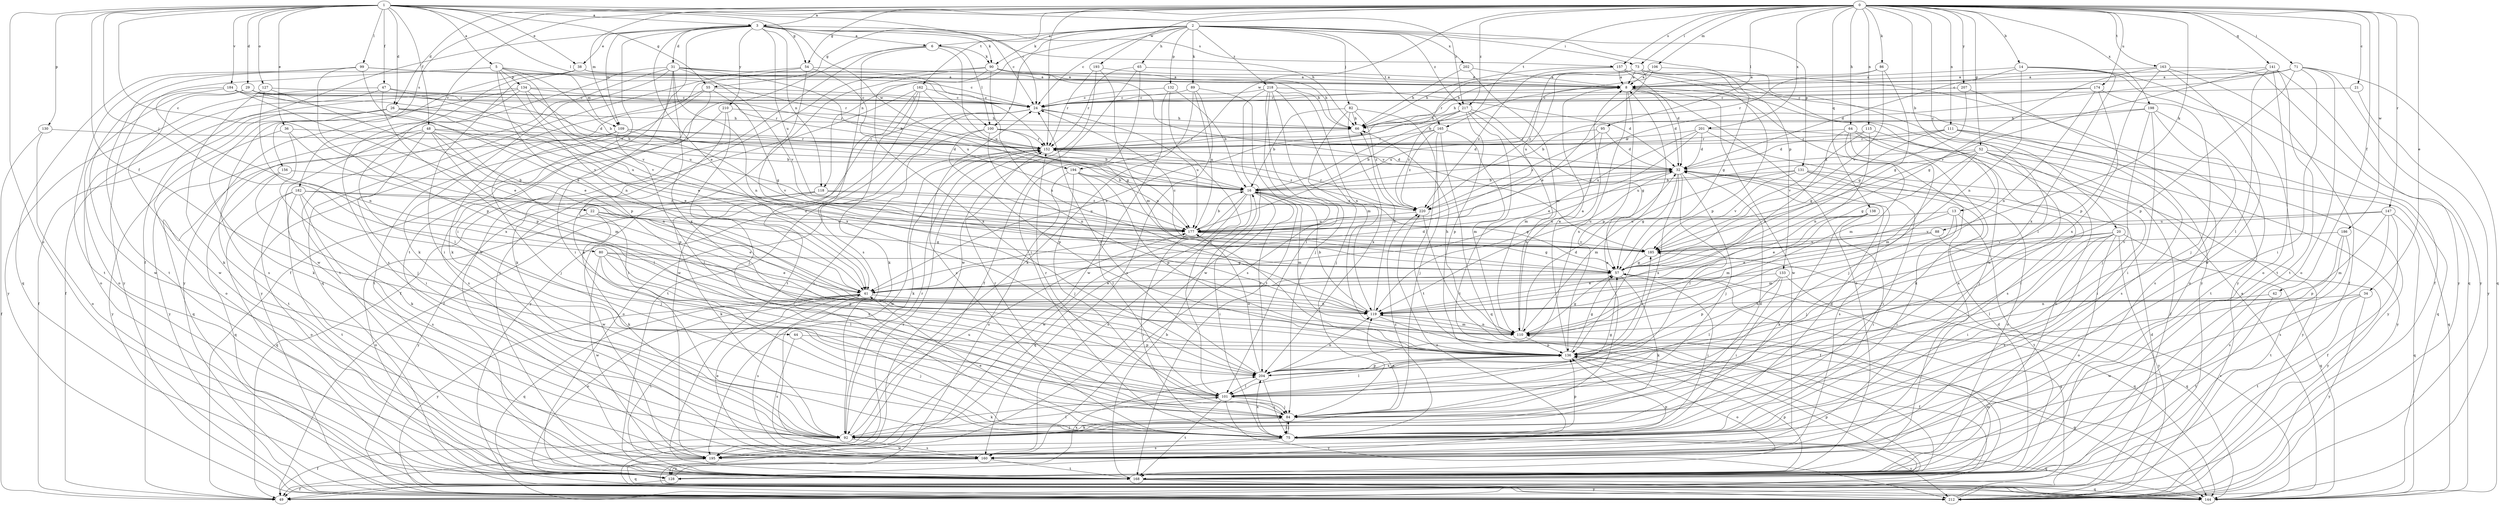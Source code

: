 strict digraph  {
0;
1;
2;
3;
5;
6;
8;
13;
14;
16;
20;
21;
22;
24;
26;
29;
31;
32;
34;
36;
38;
41;
42;
44;
47;
48;
49;
52;
54;
55;
57;
64;
65;
66;
71;
73;
75;
80;
82;
84;
86;
88;
89;
90;
92;
95;
99;
100;
101;
106;
109;
110;
111;
115;
118;
119;
127;
128;
130;
131;
132;
133;
134;
136;
138;
141;
144;
147;
152;
156;
157;
160;
162;
163;
165;
168;
174;
177;
182;
184;
185;
186;
193;
194;
195;
198;
201;
202;
204;
207;
210;
212;
217;
218;
220;
0 -> 3  [label=a];
0 -> 13  [label=b];
0 -> 14  [label=b];
0 -> 20  [label=c];
0 -> 21  [label=c];
0 -> 26  [label=d];
0 -> 34  [label=e];
0 -> 42  [label=f];
0 -> 52  [label=g];
0 -> 54  [label=g];
0 -> 64  [label=h];
0 -> 71  [label=i];
0 -> 73  [label=i];
0 -> 86  [label=k];
0 -> 88  [label=k];
0 -> 95  [label=l];
0 -> 106  [label=m];
0 -> 109  [label=m];
0 -> 111  [label=n];
0 -> 115  [label=n];
0 -> 138  [label=q];
0 -> 141  [label=q];
0 -> 147  [label=r];
0 -> 152  [label=r];
0 -> 156  [label=s];
0 -> 157  [label=s];
0 -> 162  [label=t];
0 -> 163  [label=t];
0 -> 165  [label=t];
0 -> 174  [label=u];
0 -> 182  [label=v];
0 -> 186  [label=w];
0 -> 193  [label=w];
0 -> 194  [label=w];
0 -> 198  [label=x];
0 -> 201  [label=x];
0 -> 207  [label=y];
0 -> 217  [label=z];
1 -> 3  [label=a];
1 -> 5  [label=a];
1 -> 22  [label=c];
1 -> 24  [label=c];
1 -> 26  [label=d];
1 -> 29  [label=d];
1 -> 36  [label=e];
1 -> 38  [label=e];
1 -> 44  [label=f];
1 -> 47  [label=f];
1 -> 48  [label=f];
1 -> 54  [label=g];
1 -> 55  [label=g];
1 -> 80  [label=j];
1 -> 99  [label=l];
1 -> 100  [label=l];
1 -> 127  [label=o];
1 -> 128  [label=o];
1 -> 130  [label=p];
1 -> 184  [label=v];
1 -> 217  [label=z];
2 -> 6  [label=a];
2 -> 24  [label=c];
2 -> 55  [label=g];
2 -> 65  [label=h];
2 -> 73  [label=i];
2 -> 82  [label=j];
2 -> 89  [label=k];
2 -> 90  [label=k];
2 -> 100  [label=l];
2 -> 118  [label=n];
2 -> 131  [label=p];
2 -> 132  [label=p];
2 -> 133  [label=p];
2 -> 165  [label=t];
2 -> 202  [label=x];
2 -> 217  [label=z];
2 -> 218  [label=z];
3 -> 6  [label=a];
3 -> 24  [label=c];
3 -> 31  [label=d];
3 -> 38  [label=e];
3 -> 41  [label=e];
3 -> 49  [label=f];
3 -> 66  [label=h];
3 -> 75  [label=i];
3 -> 90  [label=k];
3 -> 109  [label=m];
3 -> 118  [label=n];
3 -> 157  [label=s];
3 -> 168  [label=t];
3 -> 177  [label=u];
3 -> 194  [label=w];
3 -> 210  [label=y];
5 -> 16  [label=b];
5 -> 109  [label=m];
5 -> 119  [label=n];
5 -> 134  [label=p];
5 -> 136  [label=p];
5 -> 152  [label=r];
5 -> 168  [label=t];
5 -> 185  [label=v];
5 -> 212  [label=y];
6 -> 49  [label=f];
6 -> 90  [label=k];
6 -> 100  [label=l];
6 -> 160  [label=s];
6 -> 177  [label=u];
6 -> 195  [label=w];
8 -> 24  [label=c];
8 -> 32  [label=d];
8 -> 128  [label=o];
8 -> 136  [label=p];
8 -> 177  [label=u];
8 -> 195  [label=w];
8 -> 204  [label=x];
13 -> 41  [label=e];
13 -> 75  [label=i];
13 -> 84  [label=j];
13 -> 168  [label=t];
13 -> 177  [label=u];
14 -> 8  [label=a];
14 -> 32  [label=d];
14 -> 49  [label=f];
14 -> 119  [label=n];
14 -> 168  [label=t];
14 -> 204  [label=x];
16 -> 32  [label=d];
16 -> 57  [label=g];
16 -> 75  [label=i];
16 -> 110  [label=m];
16 -> 144  [label=q];
16 -> 160  [label=s];
16 -> 195  [label=w];
16 -> 204  [label=x];
16 -> 220  [label=z];
20 -> 75  [label=i];
20 -> 101  [label=l];
20 -> 110  [label=m];
20 -> 128  [label=o];
20 -> 144  [label=q];
20 -> 160  [label=s];
20 -> 185  [label=v];
20 -> 212  [label=y];
21 -> 24  [label=c];
21 -> 212  [label=y];
22 -> 41  [label=e];
22 -> 57  [label=g];
22 -> 92  [label=k];
22 -> 128  [label=o];
22 -> 177  [label=u];
24 -> 49  [label=f];
24 -> 66  [label=h];
24 -> 168  [label=t];
24 -> 177  [label=u];
24 -> 212  [label=y];
26 -> 41  [label=e];
26 -> 49  [label=f];
26 -> 66  [label=h];
26 -> 92  [label=k];
26 -> 128  [label=o];
26 -> 177  [label=u];
29 -> 24  [label=c];
29 -> 32  [label=d];
29 -> 128  [label=o];
29 -> 185  [label=v];
29 -> 195  [label=w];
31 -> 8  [label=a];
31 -> 16  [label=b];
31 -> 75  [label=i];
31 -> 92  [label=k];
31 -> 119  [label=n];
31 -> 152  [label=r];
31 -> 168  [label=t];
31 -> 185  [label=v];
31 -> 195  [label=w];
31 -> 204  [label=x];
32 -> 16  [label=b];
32 -> 57  [label=g];
32 -> 84  [label=j];
32 -> 101  [label=l];
32 -> 119  [label=n];
32 -> 160  [label=s];
32 -> 204  [label=x];
34 -> 119  [label=n];
34 -> 168  [label=t];
34 -> 195  [label=w];
34 -> 212  [label=y];
36 -> 84  [label=j];
36 -> 110  [label=m];
36 -> 152  [label=r];
36 -> 212  [label=y];
38 -> 8  [label=a];
38 -> 66  [label=h];
38 -> 75  [label=i];
38 -> 160  [label=s];
38 -> 212  [label=y];
41 -> 32  [label=d];
41 -> 119  [label=n];
41 -> 128  [label=o];
41 -> 144  [label=q];
41 -> 160  [label=s];
41 -> 168  [label=t];
41 -> 212  [label=y];
42 -> 119  [label=n];
42 -> 168  [label=t];
44 -> 84  [label=j];
44 -> 136  [label=p];
44 -> 160  [label=s];
47 -> 24  [label=c];
47 -> 41  [label=e];
47 -> 128  [label=o];
47 -> 136  [label=p];
47 -> 212  [label=y];
48 -> 16  [label=b];
48 -> 75  [label=i];
48 -> 101  [label=l];
48 -> 119  [label=n];
48 -> 136  [label=p];
48 -> 152  [label=r];
48 -> 168  [label=t];
48 -> 212  [label=y];
52 -> 32  [label=d];
52 -> 57  [label=g];
52 -> 75  [label=i];
52 -> 84  [label=j];
52 -> 110  [label=m];
52 -> 144  [label=q];
52 -> 177  [label=u];
52 -> 212  [label=y];
54 -> 8  [label=a];
54 -> 92  [label=k];
54 -> 144  [label=q];
54 -> 177  [label=u];
54 -> 204  [label=x];
55 -> 24  [label=c];
55 -> 57  [label=g];
55 -> 92  [label=k];
55 -> 168  [label=t];
55 -> 212  [label=y];
57 -> 24  [label=c];
57 -> 41  [label=e];
57 -> 75  [label=i];
57 -> 92  [label=k];
57 -> 144  [label=q];
64 -> 75  [label=i];
64 -> 84  [label=j];
64 -> 92  [label=k];
64 -> 110  [label=m];
64 -> 119  [label=n];
64 -> 152  [label=r];
65 -> 8  [label=a];
65 -> 49  [label=f];
65 -> 75  [label=i];
65 -> 152  [label=r];
66 -> 152  [label=r];
71 -> 8  [label=a];
71 -> 24  [label=c];
71 -> 75  [label=i];
71 -> 128  [label=o];
71 -> 136  [label=p];
71 -> 144  [label=q];
71 -> 212  [label=y];
71 -> 220  [label=z];
73 -> 8  [label=a];
73 -> 41  [label=e];
73 -> 57  [label=g];
73 -> 152  [label=r];
73 -> 177  [label=u];
73 -> 195  [label=w];
73 -> 212  [label=y];
73 -> 220  [label=z];
75 -> 24  [label=c];
75 -> 32  [label=d];
75 -> 41  [label=e];
75 -> 84  [label=j];
75 -> 136  [label=p];
75 -> 144  [label=q];
75 -> 160  [label=s];
75 -> 195  [label=w];
75 -> 204  [label=x];
75 -> 212  [label=y];
75 -> 220  [label=z];
80 -> 41  [label=e];
80 -> 57  [label=g];
80 -> 101  [label=l];
80 -> 136  [label=p];
80 -> 195  [label=w];
80 -> 204  [label=x];
82 -> 16  [label=b];
82 -> 66  [label=h];
82 -> 84  [label=j];
82 -> 168  [label=t];
82 -> 204  [label=x];
82 -> 220  [label=z];
84 -> 75  [label=i];
84 -> 92  [label=k];
84 -> 119  [label=n];
84 -> 152  [label=r];
86 -> 8  [label=a];
86 -> 57  [label=g];
86 -> 152  [label=r];
86 -> 185  [label=v];
88 -> 41  [label=e];
88 -> 185  [label=v];
88 -> 212  [label=y];
89 -> 24  [label=c];
89 -> 92  [label=k];
89 -> 160  [label=s];
89 -> 168  [label=t];
89 -> 177  [label=u];
90 -> 8  [label=a];
90 -> 66  [label=h];
90 -> 92  [label=k];
90 -> 119  [label=n];
90 -> 168  [label=t];
90 -> 185  [label=v];
90 -> 204  [label=x];
92 -> 8  [label=a];
92 -> 32  [label=d];
92 -> 49  [label=f];
92 -> 84  [label=j];
92 -> 101  [label=l];
92 -> 152  [label=r];
92 -> 160  [label=s];
92 -> 177  [label=u];
95 -> 32  [label=d];
95 -> 119  [label=n];
95 -> 152  [label=r];
95 -> 220  [label=z];
99 -> 8  [label=a];
99 -> 24  [label=c];
99 -> 41  [label=e];
99 -> 136  [label=p];
99 -> 144  [label=q];
99 -> 168  [label=t];
100 -> 16  [label=b];
100 -> 32  [label=d];
100 -> 75  [label=i];
100 -> 119  [label=n];
100 -> 136  [label=p];
100 -> 152  [label=r];
101 -> 57  [label=g];
101 -> 84  [label=j];
101 -> 92  [label=k];
101 -> 152  [label=r];
101 -> 168  [label=t];
101 -> 212  [label=y];
106 -> 8  [label=a];
106 -> 16  [label=b];
106 -> 66  [label=h];
106 -> 101  [label=l];
109 -> 32  [label=d];
109 -> 84  [label=j];
109 -> 101  [label=l];
109 -> 144  [label=q];
109 -> 152  [label=r];
109 -> 185  [label=v];
110 -> 8  [label=a];
110 -> 32  [label=d];
110 -> 57  [label=g];
110 -> 66  [label=h];
110 -> 119  [label=n];
110 -> 136  [label=p];
111 -> 32  [label=d];
111 -> 57  [label=g];
111 -> 144  [label=q];
111 -> 152  [label=r];
111 -> 160  [label=s];
111 -> 212  [label=y];
115 -> 119  [label=n];
115 -> 128  [label=o];
115 -> 152  [label=r];
115 -> 185  [label=v];
118 -> 92  [label=k];
118 -> 177  [label=u];
118 -> 195  [label=w];
118 -> 212  [label=y];
118 -> 220  [label=z];
119 -> 16  [label=b];
119 -> 49  [label=f];
119 -> 66  [label=h];
119 -> 110  [label=m];
127 -> 24  [label=c];
127 -> 41  [label=e];
127 -> 92  [label=k];
127 -> 204  [label=x];
128 -> 8  [label=a];
128 -> 49  [label=f];
128 -> 136  [label=p];
128 -> 204  [label=x];
128 -> 220  [label=z];
130 -> 49  [label=f];
130 -> 128  [label=o];
130 -> 152  [label=r];
131 -> 16  [label=b];
131 -> 75  [label=i];
131 -> 110  [label=m];
131 -> 128  [label=o];
131 -> 185  [label=v];
131 -> 212  [label=y];
132 -> 16  [label=b];
132 -> 24  [label=c];
132 -> 101  [label=l];
132 -> 195  [label=w];
133 -> 41  [label=e];
133 -> 75  [label=i];
133 -> 101  [label=l];
133 -> 136  [label=p];
133 -> 144  [label=q];
134 -> 16  [label=b];
134 -> 24  [label=c];
134 -> 49  [label=f];
134 -> 101  [label=l];
134 -> 152  [label=r];
134 -> 160  [label=s];
134 -> 185  [label=v];
136 -> 8  [label=a];
136 -> 57  [label=g];
136 -> 101  [label=l];
136 -> 128  [label=o];
136 -> 144  [label=q];
136 -> 185  [label=v];
136 -> 204  [label=x];
138 -> 75  [label=i];
138 -> 92  [label=k];
138 -> 110  [label=m];
138 -> 177  [label=u];
141 -> 8  [label=a];
141 -> 101  [label=l];
141 -> 128  [label=o];
141 -> 168  [label=t];
141 -> 185  [label=v];
141 -> 212  [label=y];
144 -> 8  [label=a];
144 -> 185  [label=v];
147 -> 49  [label=f];
147 -> 110  [label=m];
147 -> 144  [label=q];
147 -> 160  [label=s];
147 -> 177  [label=u];
147 -> 185  [label=v];
152 -> 32  [label=d];
152 -> 92  [label=k];
152 -> 128  [label=o];
152 -> 195  [label=w];
152 -> 220  [label=z];
156 -> 16  [label=b];
156 -> 92  [label=k];
156 -> 144  [label=q];
157 -> 8  [label=a];
157 -> 32  [label=d];
157 -> 66  [label=h];
157 -> 136  [label=p];
157 -> 212  [label=y];
157 -> 220  [label=z];
160 -> 41  [label=e];
160 -> 128  [label=o];
160 -> 168  [label=t];
162 -> 24  [label=c];
162 -> 49  [label=f];
162 -> 57  [label=g];
162 -> 92  [label=k];
162 -> 168  [label=t];
162 -> 195  [label=w];
163 -> 8  [label=a];
163 -> 49  [label=f];
163 -> 57  [label=g];
163 -> 136  [label=p];
163 -> 144  [label=q];
163 -> 195  [label=w];
165 -> 16  [label=b];
165 -> 84  [label=j];
165 -> 110  [label=m];
165 -> 144  [label=q];
165 -> 152  [label=r];
165 -> 220  [label=z];
168 -> 16  [label=b];
168 -> 32  [label=d];
168 -> 110  [label=m];
168 -> 136  [label=p];
168 -> 144  [label=q];
168 -> 212  [label=y];
174 -> 24  [label=c];
174 -> 66  [label=h];
174 -> 84  [label=j];
174 -> 119  [label=n];
174 -> 204  [label=x];
177 -> 16  [label=b];
177 -> 57  [label=g];
177 -> 75  [label=i];
177 -> 185  [label=v];
182 -> 84  [label=j];
182 -> 128  [label=o];
182 -> 144  [label=q];
182 -> 160  [label=s];
182 -> 168  [label=t];
182 -> 177  [label=u];
182 -> 220  [label=z];
184 -> 24  [label=c];
184 -> 41  [label=e];
184 -> 119  [label=n];
184 -> 152  [label=r];
184 -> 177  [label=u];
184 -> 195  [label=w];
185 -> 57  [label=g];
186 -> 136  [label=p];
186 -> 160  [label=s];
186 -> 168  [label=t];
186 -> 185  [label=v];
193 -> 8  [label=a];
193 -> 110  [label=m];
193 -> 152  [label=r];
193 -> 195  [label=w];
194 -> 16  [label=b];
194 -> 84  [label=j];
194 -> 101  [label=l];
194 -> 128  [label=o];
194 -> 136  [label=p];
194 -> 177  [label=u];
195 -> 136  [label=p];
195 -> 144  [label=q];
198 -> 16  [label=b];
198 -> 66  [label=h];
198 -> 75  [label=i];
198 -> 84  [label=j];
198 -> 160  [label=s];
198 -> 168  [label=t];
201 -> 32  [label=d];
201 -> 41  [label=e];
201 -> 49  [label=f];
201 -> 152  [label=r];
201 -> 160  [label=s];
201 -> 177  [label=u];
202 -> 8  [label=a];
202 -> 66  [label=h];
202 -> 110  [label=m];
204 -> 24  [label=c];
204 -> 75  [label=i];
204 -> 101  [label=l];
204 -> 119  [label=n];
204 -> 136  [label=p];
204 -> 177  [label=u];
207 -> 24  [label=c];
207 -> 57  [label=g];
207 -> 128  [label=o];
210 -> 66  [label=h];
210 -> 75  [label=i];
210 -> 84  [label=j];
210 -> 160  [label=s];
212 -> 32  [label=d];
212 -> 57  [label=g];
212 -> 152  [label=r];
217 -> 41  [label=e];
217 -> 57  [label=g];
217 -> 66  [label=h];
217 -> 110  [label=m];
217 -> 136  [label=p];
217 -> 168  [label=t];
217 -> 220  [label=z];
218 -> 24  [label=c];
218 -> 32  [label=d];
218 -> 84  [label=j];
218 -> 101  [label=l];
218 -> 110  [label=m];
218 -> 119  [label=n];
218 -> 160  [label=s];
218 -> 195  [label=w];
220 -> 49  [label=f];
220 -> 152  [label=r];
220 -> 177  [label=u];
}
